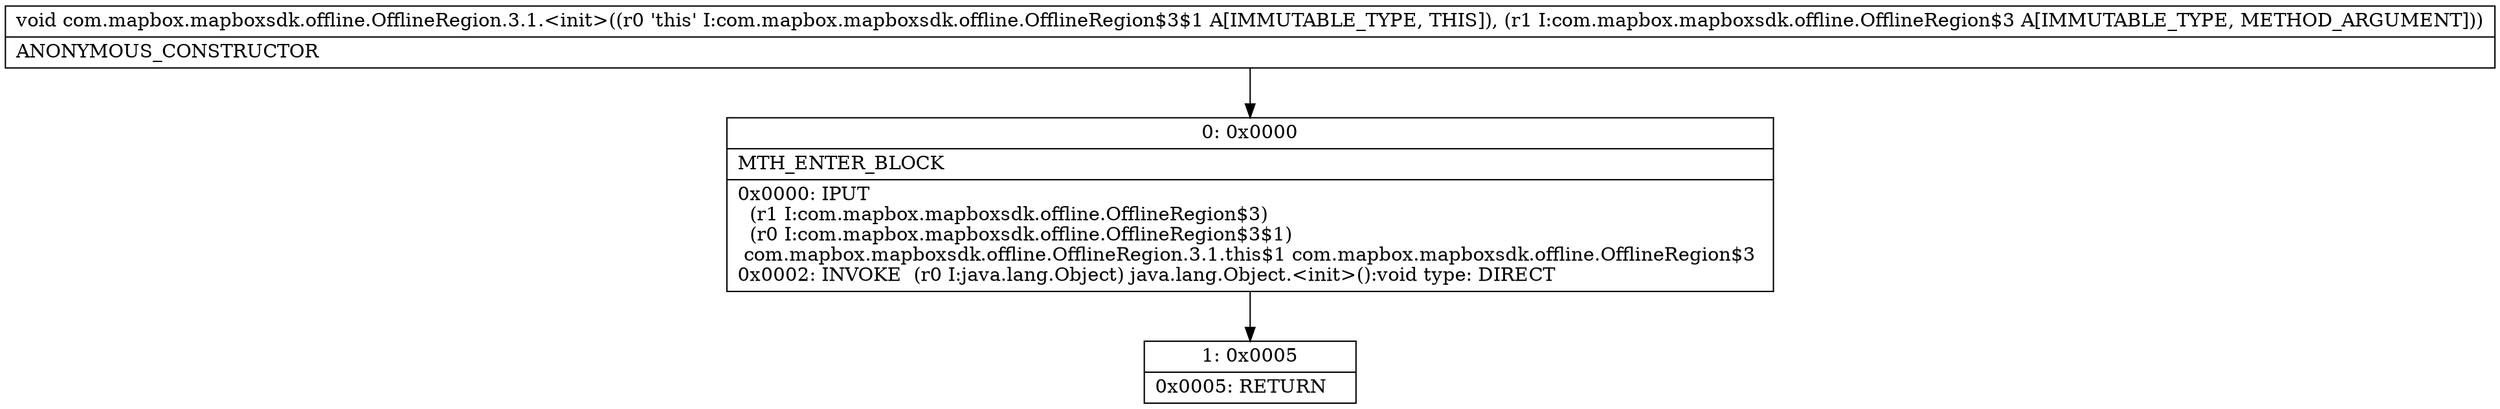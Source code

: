 digraph "CFG forcom.mapbox.mapboxsdk.offline.OfflineRegion.3.1.\<init\>(Lcom\/mapbox\/mapboxsdk\/offline\/OfflineRegion$3;)V" {
Node_0 [shape=record,label="{0\:\ 0x0000|MTH_ENTER_BLOCK\l|0x0000: IPUT  \l  (r1 I:com.mapbox.mapboxsdk.offline.OfflineRegion$3)\l  (r0 I:com.mapbox.mapboxsdk.offline.OfflineRegion$3$1)\l com.mapbox.mapboxsdk.offline.OfflineRegion.3.1.this$1 com.mapbox.mapboxsdk.offline.OfflineRegion$3 \l0x0002: INVOKE  (r0 I:java.lang.Object) java.lang.Object.\<init\>():void type: DIRECT \l}"];
Node_1 [shape=record,label="{1\:\ 0x0005|0x0005: RETURN   \l}"];
MethodNode[shape=record,label="{void com.mapbox.mapboxsdk.offline.OfflineRegion.3.1.\<init\>((r0 'this' I:com.mapbox.mapboxsdk.offline.OfflineRegion$3$1 A[IMMUTABLE_TYPE, THIS]), (r1 I:com.mapbox.mapboxsdk.offline.OfflineRegion$3 A[IMMUTABLE_TYPE, METHOD_ARGUMENT]))  | ANONYMOUS_CONSTRUCTOR\l}"];
MethodNode -> Node_0;
Node_0 -> Node_1;
}

